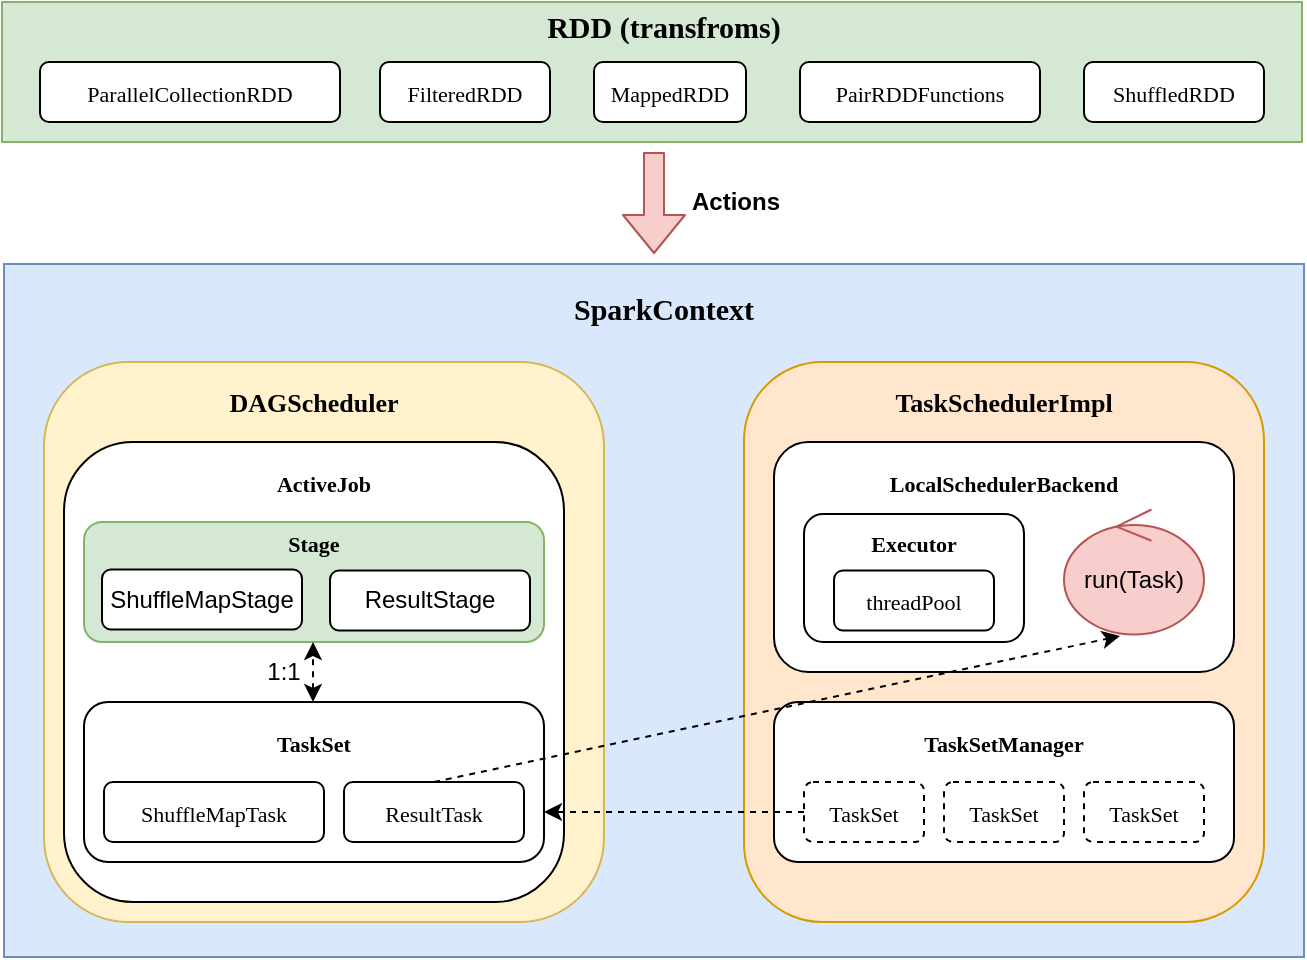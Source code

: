 <mxfile version="14.5.1" type="device" pages="2"><diagram id="UfkkNMlM3hltu87jZCfK" name="Local"><mxGraphModel dx="1106" dy="761" grid="0" gridSize="10" guides="1" tooltips="1" connect="1" arrows="1" fold="1" page="1" pageScale="1" pageWidth="827" pageHeight="1169" math="0" shadow="0"><root><mxCell id="0"/><mxCell id="1" parent="0"/><mxCell id="DkjZ5upGbPbf-ZGwf63H-1" value="" style="rounded=0;whiteSpace=wrap;html=1;fillColor=#dae8fc;strokeColor=#6c8ebf;" parent="1" vertex="1"><mxGeometry x="90" y="211" width="650" height="346.5" as="geometry"/></mxCell><mxCell id="DkjZ5upGbPbf-ZGwf63H-13" value="" style="rounded=1;whiteSpace=wrap;html=1;fillColor=#ffe6cc;strokeColor=#d79b00;" parent="1" vertex="1"><mxGeometry x="460" y="260" width="260" height="280" as="geometry"/></mxCell><mxCell id="DkjZ5upGbPbf-ZGwf63H-34" value="" style="rounded=1;whiteSpace=wrap;html=1;" parent="1" vertex="1"><mxGeometry x="475" y="300" width="230" height="115" as="geometry"/></mxCell><mxCell id="DkjZ5upGbPbf-ZGwf63H-2" value="" style="rounded=1;whiteSpace=wrap;html=1;fillColor=#fff2cc;strokeColor=#d6b656;" parent="1" vertex="1"><mxGeometry x="110" y="260" width="280" height="280" as="geometry"/></mxCell><mxCell id="DkjZ5upGbPbf-ZGwf63H-3" value="" style="rounded=1;whiteSpace=wrap;html=1;" parent="1" vertex="1"><mxGeometry x="120" y="300" width="250" height="230" as="geometry"/></mxCell><mxCell id="DkjZ5upGbPbf-ZGwf63H-4" value="&lt;p class=&quot;p1&quot; style=&quot;margin: 0px; font-stretch: normal; font-size: 13px; line-height: normal; font-family: menlo;&quot;&gt;&lt;span class=&quot;s1&quot; style=&quot;font-size: 13px;&quot;&gt;DAGScheduler&lt;/span&gt;&lt;/p&gt;" style="text;html=1;strokeColor=none;fillColor=none;align=center;verticalAlign=middle;whiteSpace=wrap;rounded=0;fontStyle=1;fontSize=13;" parent="1" vertex="1"><mxGeometry x="190" y="270" width="110" height="20" as="geometry"/></mxCell><mxCell id="DkjZ5upGbPbf-ZGwf63H-5" value="&lt;p class=&quot;p1&quot; style=&quot;margin: 0px ; font-stretch: normal ; font-size: 11px ; line-height: normal ; font-family: &amp;#34;menlo&amp;#34;&quot;&gt;&lt;span class=&quot;s1&quot;&gt;ActiveJob&lt;/span&gt;&lt;/p&gt;" style="text;html=1;strokeColor=none;fillColor=none;align=center;verticalAlign=middle;whiteSpace=wrap;rounded=0;fontStyle=1" parent="1" vertex="1"><mxGeometry x="195" y="310" width="110" height="20" as="geometry"/></mxCell><mxCell id="DkjZ5upGbPbf-ZGwf63H-6" value="" style="rounded=1;whiteSpace=wrap;html=1;fillColor=#d5e8d4;strokeColor=#82b366;" parent="1" vertex="1"><mxGeometry x="130" y="340" width="230" height="60" as="geometry"/></mxCell><mxCell id="DkjZ5upGbPbf-ZGwf63H-7" value="&lt;span&gt;ResultStage&lt;/span&gt;" style="rounded=1;whiteSpace=wrap;html=1;" parent="1" vertex="1"><mxGeometry x="253" y="364.25" width="100" height="30" as="geometry"/></mxCell><mxCell id="DkjZ5upGbPbf-ZGwf63H-9" value="" style="rounded=1;whiteSpace=wrap;html=1;" parent="1" vertex="1"><mxGeometry x="130" y="430" width="230" height="80" as="geometry"/></mxCell><mxCell id="DkjZ5upGbPbf-ZGwf63H-10" value="&lt;p class=&quot;p1&quot; style=&quot;margin: 0px ; font-stretch: normal ; font-size: 11px ; line-height: normal ; font-family: &amp;#34;menlo&amp;#34;&quot;&gt;&lt;span class=&quot;s1&quot;&gt;TaskSet&lt;/span&gt;&lt;/p&gt;" style="text;html=1;strokeColor=none;fillColor=none;align=center;verticalAlign=middle;whiteSpace=wrap;rounded=0;fontStyle=1" parent="1" vertex="1"><mxGeometry x="190" y="440" width="110" height="20" as="geometry"/></mxCell><mxCell id="DkjZ5upGbPbf-ZGwf63H-11" value="&lt;p class=&quot;p1&quot; style=&quot;margin: 0px ; font-stretch: normal ; font-size: 11px ; line-height: normal ; font-family: &amp;#34;menlo&amp;#34;&quot;&gt;&lt;span class=&quot;s1&quot;&gt;ShuffleMapTask&lt;/span&gt;&lt;/p&gt;" style="rounded=1;whiteSpace=wrap;html=1;" parent="1" vertex="1"><mxGeometry x="140" y="470" width="110" height="30" as="geometry"/></mxCell><mxCell id="DkjZ5upGbPbf-ZGwf63H-12" value="&lt;p class=&quot;p1&quot; style=&quot;margin: 0px ; font-stretch: normal ; font-size: 11px ; line-height: normal ; font-family: &amp;#34;menlo&amp;#34;&quot;&gt;&lt;span class=&quot;s1&quot;&gt;ResultTask&lt;/span&gt;&lt;/p&gt;" style="rounded=1;whiteSpace=wrap;html=1;" parent="1" vertex="1"><mxGeometry x="260" y="470" width="90" height="30" as="geometry"/></mxCell><mxCell id="DkjZ5upGbPbf-ZGwf63H-14" value="&lt;p class=&quot;p1&quot; style=&quot;margin: 0px; font-stretch: normal; font-size: 13px; line-height: normal; font-family: menlo;&quot;&gt;&lt;span class=&quot;s1&quot; style=&quot;font-size: 13px;&quot;&gt;TaskSchedulerImpl&lt;/span&gt;&lt;/p&gt;" style="text;html=1;strokeColor=none;fillColor=none;align=center;verticalAlign=middle;whiteSpace=wrap;rounded=0;fontStyle=1;fontSize=13;" parent="1" vertex="1"><mxGeometry x="535" y="270" width="110" height="20" as="geometry"/></mxCell><mxCell id="DkjZ5upGbPbf-ZGwf63H-15" value="" style="rounded=1;whiteSpace=wrap;html=1;" parent="1" vertex="1"><mxGeometry x="475" y="430" width="230" height="80" as="geometry"/></mxCell><mxCell id="DkjZ5upGbPbf-ZGwf63H-18" value="&lt;p class=&quot;p1&quot; style=&quot;margin: 0px ; font-stretch: normal ; font-size: 11px ; line-height: normal ; font-family: &amp;#34;menlo&amp;#34;&quot;&gt;&lt;span class=&quot;s1&quot;&gt;TaskSet&lt;/span&gt;&lt;/p&gt;" style="rounded=1;whiteSpace=wrap;html=1;dashed=1;" parent="1" vertex="1"><mxGeometry x="490" y="470" width="60" height="30" as="geometry"/></mxCell><mxCell id="DkjZ5upGbPbf-ZGwf63H-20" value="&lt;p class=&quot;p1&quot; style=&quot;margin: 0px ; font-stretch: normal ; font-size: 11px ; line-height: normal ; font-family: &amp;#34;menlo&amp;#34;&quot;&gt;&lt;span class=&quot;s1&quot;&gt;TaskSet&lt;/span&gt;&lt;/p&gt;" style="rounded=1;whiteSpace=wrap;html=1;dashed=1;" parent="1" vertex="1"><mxGeometry x="560" y="470" width="60" height="30" as="geometry"/></mxCell><mxCell id="DkjZ5upGbPbf-ZGwf63H-21" value="&lt;p class=&quot;p1&quot; style=&quot;margin: 0px ; font-stretch: normal ; font-size: 11px ; line-height: normal ; font-family: &amp;#34;menlo&amp;#34;&quot;&gt;&lt;span class=&quot;s1&quot;&gt;TaskSet&lt;/span&gt;&lt;/p&gt;" style="rounded=1;whiteSpace=wrap;html=1;dashed=1;" parent="1" vertex="1"><mxGeometry x="630" y="470" width="60" height="30" as="geometry"/></mxCell><mxCell id="DkjZ5upGbPbf-ZGwf63H-22" value="&lt;p class=&quot;p1&quot; style=&quot;margin: 0px ; font-stretch: normal ; font-size: 11px ; line-height: normal ; font-family: &amp;quot;menlo&amp;quot;&quot;&gt;&lt;span style=&quot;font-family: menlo;&quot;&gt;TaskSetManager&lt;/span&gt;&lt;/p&gt;" style="text;html=1;strokeColor=none;fillColor=none;align=center;verticalAlign=middle;whiteSpace=wrap;rounded=0;fontStyle=1" parent="1" vertex="1"><mxGeometry x="535" y="440" width="110" height="20" as="geometry"/></mxCell><mxCell id="DkjZ5upGbPbf-ZGwf63H-25" value="&lt;p class=&quot;p1&quot; style=&quot;margin: 0px ; font-stretch: normal ; font-size: 11px ; line-height: normal ; font-family: &amp;#34;menlo&amp;#34;&quot;&gt;&lt;span class=&quot;s1&quot;&gt;LocalSchedulerBackend&lt;/span&gt;&lt;/p&gt;" style="text;html=1;strokeColor=none;fillColor=none;align=center;verticalAlign=middle;whiteSpace=wrap;rounded=0;fontStyle=1" parent="1" vertex="1"><mxGeometry x="535" y="310" width="110" height="20" as="geometry"/></mxCell><mxCell id="DkjZ5upGbPbf-ZGwf63H-27" value="" style="rounded=1;whiteSpace=wrap;html=1;" parent="1" vertex="1"><mxGeometry x="490" y="336" width="110" height="64" as="geometry"/></mxCell><mxCell id="DkjZ5upGbPbf-ZGwf63H-28" value="&lt;p class=&quot;p1&quot; style=&quot;margin: 0px ; font-stretch: normal ; font-size: 11px ; line-height: normal ; font-family: &amp;quot;menlo&amp;quot;&quot;&gt;&lt;span style=&quot;&quot;&gt;Executor&lt;/span&gt;&lt;br&gt;&lt;/p&gt;" style="text;html=1;strokeColor=none;fillColor=none;align=center;verticalAlign=middle;whiteSpace=wrap;rounded=0;fontStyle=1" parent="1" vertex="1"><mxGeometry x="490" y="340" width="110" height="20" as="geometry"/></mxCell><mxCell id="DkjZ5upGbPbf-ZGwf63H-29" value="&lt;p class=&quot;p1&quot; style=&quot;margin: 0px ; font-stretch: normal ; font-size: 11px ; line-height: normal ; font-family: &amp;#34;menlo&amp;#34;&quot;&gt;&lt;span class=&quot;s1&quot;&gt;threadPool&lt;/span&gt;&lt;/p&gt;" style="rounded=1;whiteSpace=wrap;html=1;" parent="1" vertex="1"><mxGeometry x="505" y="364.25" width="80" height="30" as="geometry"/></mxCell><mxCell id="DkjZ5upGbPbf-ZGwf63H-32" value="run(Task)" style="ellipse;shape=umlControl;whiteSpace=wrap;html=1;fillColor=#f8cecc;strokeColor=#b85450;" parent="1" vertex="1"><mxGeometry x="620" y="333.75" width="70" height="62.5" as="geometry"/></mxCell><mxCell id="DkjZ5upGbPbf-ZGwf63H-35" value="" style="endArrow=classic;html=1;exitX=0;exitY=0.5;exitDx=0;exitDy=0;dashed=1;" parent="1" source="DkjZ5upGbPbf-ZGwf63H-18" edge="1"><mxGeometry width="50" height="50" relative="1" as="geometry"><mxPoint x="425" y="610" as="sourcePoint"/><mxPoint x="360" y="485" as="targetPoint"/></mxGeometry></mxCell><mxCell id="DkjZ5upGbPbf-ZGwf63H-36" value="" style="endArrow=classic;html=1;exitX=0.5;exitY=0;exitDx=0;exitDy=0;entryX=0.4;entryY=1.012;entryDx=0;entryDy=0;entryPerimeter=0;dashed=1;" parent="1" source="DkjZ5upGbPbf-ZGwf63H-12" target="DkjZ5upGbPbf-ZGwf63H-32" edge="1"><mxGeometry width="50" height="50" relative="1" as="geometry"><mxPoint x="470" y="430" as="sourcePoint"/><mxPoint x="520" y="380" as="targetPoint"/></mxGeometry></mxCell><mxCell id="DkjZ5upGbPbf-ZGwf63H-37" value="&lt;p class=&quot;p1&quot; style=&quot;margin: 0px; font-stretch: normal; font-size: 15px; line-height: normal; font-family: menlo;&quot;&gt;&lt;span class=&quot;s1&quot; style=&quot;font-size: 15px;&quot;&gt;SparkContext&lt;/span&gt;&lt;/p&gt;" style="text;html=1;strokeColor=none;fillColor=none;align=center;verticalAlign=middle;whiteSpace=wrap;rounded=0;fontStyle=1;fontSize=15;" parent="1" vertex="1"><mxGeometry x="365" y="224" width="110" height="20" as="geometry"/></mxCell><mxCell id="DkjZ5upGbPbf-ZGwf63H-38" value="&lt;p class=&quot;p1&quot; style=&quot;margin: 0px ; font-stretch: normal ; font-size: 11px ; line-height: normal ; font-family: &amp;#34;menlo&amp;#34;&quot;&gt;&lt;span class=&quot;s1&quot;&gt;Stage&lt;/span&gt;&lt;/p&gt;" style="text;html=1;strokeColor=none;fillColor=none;align=center;verticalAlign=middle;whiteSpace=wrap;rounded=0;fontStyle=1" parent="1" vertex="1"><mxGeometry x="190" y="340" width="110" height="20" as="geometry"/></mxCell><mxCell id="DkjZ5upGbPbf-ZGwf63H-40" value="ShuffleMapStage" style="rounded=1;whiteSpace=wrap;html=1;" parent="1" vertex="1"><mxGeometry x="139" y="363.75" width="100" height="30" as="geometry"/></mxCell><mxCell id="DkjZ5upGbPbf-ZGwf63H-46" value="" style="endArrow=classic;startArrow=classic;html=1;dashed=1;" parent="1" edge="1"><mxGeometry width="50" height="50" relative="1" as="geometry"><mxPoint x="244.5" y="430" as="sourcePoint"/><mxPoint x="244.5" y="400" as="targetPoint"/></mxGeometry></mxCell><mxCell id="DkjZ5upGbPbf-ZGwf63H-48" value="1:1" style="text;html=1;strokeColor=none;fillColor=none;align=center;verticalAlign=middle;whiteSpace=wrap;rounded=0;" parent="1" vertex="1"><mxGeometry x="205" y="400" width="50" height="30" as="geometry"/></mxCell><mxCell id="DkjZ5upGbPbf-ZGwf63H-51" value="" style="rounded=0;whiteSpace=wrap;html=1;fillColor=#d5e8d4;strokeColor=#82b366;" parent="1" vertex="1"><mxGeometry x="89" y="80" width="650" height="70" as="geometry"/></mxCell><mxCell id="DkjZ5upGbPbf-ZGwf63H-52" value="&lt;p class=&quot;p1&quot; style=&quot;margin: 0px ; font-stretch: normal ; font-size: 11px ; line-height: normal ; font-family: &amp;#34;menlo&amp;#34;&quot;&gt;&lt;span class=&quot;s1&quot;&gt;ParallelCollectionRDD&lt;/span&gt;&lt;/p&gt;" style="rounded=1;whiteSpace=wrap;html=1;" parent="1" vertex="1"><mxGeometry x="108" y="110" width="150" height="30" as="geometry"/></mxCell><mxCell id="DkjZ5upGbPbf-ZGwf63H-53" value="&lt;p class=&quot;p1&quot; style=&quot;margin: 0px ; font-stretch: normal ; font-size: 11px ; line-height: normal ; font-family: &amp;#34;menlo&amp;#34;&quot;&gt;&lt;span class=&quot;s1&quot;&gt;MappedRDD&lt;/span&gt;&lt;/p&gt;" style="rounded=1;whiteSpace=wrap;html=1;" parent="1" vertex="1"><mxGeometry x="385" y="110" width="76" height="30" as="geometry"/></mxCell><mxCell id="DkjZ5upGbPbf-ZGwf63H-54" value="&lt;p class=&quot;p1&quot; style=&quot;margin: 0px ; font-stretch: normal ; font-size: 11px ; line-height: normal ; font-family: &amp;#34;menlo&amp;#34;&quot;&gt;&lt;span class=&quot;s1&quot;&gt;FilteredRDD&lt;/span&gt;&lt;/p&gt;" style="rounded=1;whiteSpace=wrap;html=1;" parent="1" vertex="1"><mxGeometry x="278" y="110" width="85" height="30" as="geometry"/></mxCell><mxCell id="DkjZ5upGbPbf-ZGwf63H-55" value="&lt;p class=&quot;p1&quot; style=&quot;margin: 0px ; font-stretch: normal ; font-size: 11px ; line-height: normal ; font-family: &amp;#34;menlo&amp;#34;&quot;&gt;&lt;span class=&quot;s1&quot;&gt;ShuffledRDD&lt;/span&gt;&lt;/p&gt;" style="rounded=1;whiteSpace=wrap;html=1;" parent="1" vertex="1"><mxGeometry x="630" y="110" width="90" height="30" as="geometry"/></mxCell><mxCell id="DkjZ5upGbPbf-ZGwf63H-56" value="&lt;p class=&quot;p1&quot; style=&quot;margin: 0px ; font-stretch: normal ; font-size: 11px ; line-height: normal ; font-family: &amp;#34;menlo&amp;#34;&quot;&gt;&lt;span class=&quot;s1&quot;&gt;PairRDDFunctions&lt;/span&gt;&lt;/p&gt;" style="rounded=1;whiteSpace=wrap;html=1;" parent="1" vertex="1"><mxGeometry x="488" y="110" width="120" height="30" as="geometry"/></mxCell><mxCell id="DkjZ5upGbPbf-ZGwf63H-57" value="&lt;p class=&quot;p1&quot; style=&quot;margin: 0px; font-stretch: normal; font-size: 15px; line-height: normal; font-family: menlo;&quot;&gt;&lt;span class=&quot;s1&quot; style=&quot;font-size: 15px;&quot;&gt;RDD (transfroms)&lt;/span&gt;&lt;/p&gt;" style="text;html=1;strokeColor=none;fillColor=none;align=center;verticalAlign=middle;whiteSpace=wrap;rounded=0;fontStyle=1;fontSize=15;" parent="1" vertex="1"><mxGeometry x="338" y="83" width="164" height="20" as="geometry"/></mxCell><mxCell id="DkjZ5upGbPbf-ZGwf63H-58" value="" style="shape=flexArrow;endArrow=classic;html=1;fillColor=#f8cecc;strokeColor=#b85450;" parent="1" edge="1"><mxGeometry width="50" height="50" relative="1" as="geometry"><mxPoint x="415" y="155" as="sourcePoint"/><mxPoint x="415" y="206" as="targetPoint"/></mxGeometry></mxCell><mxCell id="DkjZ5upGbPbf-ZGwf63H-59" value="Actions" style="text;html=1;strokeColor=none;fillColor=none;align=center;verticalAlign=middle;whiteSpace=wrap;rounded=0;fontStyle=1" parent="1" vertex="1"><mxGeometry x="436" y="170" width="40" height="20" as="geometry"/></mxCell></root></mxGraphModel></diagram><diagram id="E1yWMPJ9kIuXNfd3HuPu" name="Cluster"><mxGraphModel dx="1106" dy="761" grid="0" gridSize="10" guides="1" tooltips="1" connect="1" arrows="1" fold="1" page="0" pageScale="1" pageWidth="827" pageHeight="1169" math="0" shadow="0"><root><mxCell id="HiCUr0658naEr38dosLq-0"/><mxCell id="HiCUr0658naEr38dosLq-1" parent="HiCUr0658naEr38dosLq-0"/><mxCell id="HiCUr0658naEr38dosLq-42" value="" style="rounded=1;whiteSpace=wrap;html=1;fillColor=#dae8fc;strokeColor=#6c8ebf;" vertex="1" parent="HiCUr0658naEr38dosLq-1"><mxGeometry x="801" y="403.5" width="230" height="154" as="geometry"/></mxCell><mxCell id="HiCUr0658naEr38dosLq-2" value="" style="rounded=0;whiteSpace=wrap;html=1;fillColor=#dae8fc;strokeColor=#6c8ebf;" vertex="1" parent="HiCUr0658naEr38dosLq-1"><mxGeometry x="90" y="211" width="650" height="346.5" as="geometry"/></mxCell><mxCell id="HiCUr0658naEr38dosLq-3" value="" style="rounded=1;whiteSpace=wrap;html=1;fillColor=#ffe6cc;strokeColor=#d79b00;" vertex="1" parent="HiCUr0658naEr38dosLq-1"><mxGeometry x="460" y="260" width="260" height="280" as="geometry"/></mxCell><mxCell id="HiCUr0658naEr38dosLq-4" value="" style="rounded=1;whiteSpace=wrap;html=1;" vertex="1" parent="HiCUr0658naEr38dosLq-1"><mxGeometry x="475" y="300" width="230" height="115" as="geometry"/></mxCell><mxCell id="HiCUr0658naEr38dosLq-5" value="" style="rounded=1;whiteSpace=wrap;html=1;fillColor=#fff2cc;strokeColor=#d6b656;" vertex="1" parent="HiCUr0658naEr38dosLq-1"><mxGeometry x="110" y="260" width="280" height="280" as="geometry"/></mxCell><mxCell id="HiCUr0658naEr38dosLq-6" value="" style="rounded=1;whiteSpace=wrap;html=1;" vertex="1" parent="HiCUr0658naEr38dosLq-1"><mxGeometry x="120" y="300" width="250" height="230" as="geometry"/></mxCell><mxCell id="HiCUr0658naEr38dosLq-7" value="&lt;p class=&quot;p1&quot; style=&quot;margin: 0px; font-stretch: normal; font-size: 13px; line-height: normal; font-family: menlo;&quot;&gt;&lt;span class=&quot;s1&quot; style=&quot;font-size: 13px;&quot;&gt;DAGScheduler&lt;/span&gt;&lt;/p&gt;" style="text;html=1;strokeColor=none;fillColor=none;align=center;verticalAlign=middle;whiteSpace=wrap;rounded=0;fontStyle=1;fontSize=13;" vertex="1" parent="HiCUr0658naEr38dosLq-1"><mxGeometry x="190" y="270" width="110" height="20" as="geometry"/></mxCell><mxCell id="HiCUr0658naEr38dosLq-8" value="&lt;p class=&quot;p1&quot; style=&quot;margin: 0px ; font-stretch: normal ; font-size: 11px ; line-height: normal ; font-family: &amp;#34;menlo&amp;#34;&quot;&gt;&lt;span class=&quot;s1&quot;&gt;ActiveJob&lt;/span&gt;&lt;/p&gt;" style="text;html=1;strokeColor=none;fillColor=none;align=center;verticalAlign=middle;whiteSpace=wrap;rounded=0;fontStyle=1" vertex="1" parent="HiCUr0658naEr38dosLq-1"><mxGeometry x="195" y="310" width="110" height="20" as="geometry"/></mxCell><mxCell id="HiCUr0658naEr38dosLq-9" value="" style="rounded=1;whiteSpace=wrap;html=1;fillColor=#d5e8d4;strokeColor=#82b366;" vertex="1" parent="HiCUr0658naEr38dosLq-1"><mxGeometry x="130" y="340" width="230" height="60" as="geometry"/></mxCell><mxCell id="HiCUr0658naEr38dosLq-10" value="&lt;span&gt;ResultStage&lt;/span&gt;" style="rounded=1;whiteSpace=wrap;html=1;" vertex="1" parent="HiCUr0658naEr38dosLq-1"><mxGeometry x="253" y="364.25" width="100" height="30" as="geometry"/></mxCell><mxCell id="HiCUr0658naEr38dosLq-11" value="" style="rounded=1;whiteSpace=wrap;html=1;" vertex="1" parent="HiCUr0658naEr38dosLq-1"><mxGeometry x="130" y="430" width="230" height="80" as="geometry"/></mxCell><mxCell id="HiCUr0658naEr38dosLq-12" value="&lt;p class=&quot;p1&quot; style=&quot;margin: 0px ; font-stretch: normal ; font-size: 11px ; line-height: normal ; font-family: &amp;#34;menlo&amp;#34;&quot;&gt;&lt;span class=&quot;s1&quot;&gt;TaskSet&lt;/span&gt;&lt;/p&gt;" style="text;html=1;strokeColor=none;fillColor=none;align=center;verticalAlign=middle;whiteSpace=wrap;rounded=0;fontStyle=1" vertex="1" parent="HiCUr0658naEr38dosLq-1"><mxGeometry x="190" y="440" width="110" height="20" as="geometry"/></mxCell><mxCell id="HiCUr0658naEr38dosLq-13" value="&lt;p class=&quot;p1&quot; style=&quot;margin: 0px ; font-stretch: normal ; font-size: 11px ; line-height: normal ; font-family: &amp;#34;menlo&amp;#34;&quot;&gt;&lt;span class=&quot;s1&quot;&gt;ShuffleMapTask&lt;/span&gt;&lt;/p&gt;" style="rounded=1;whiteSpace=wrap;html=1;" vertex="1" parent="HiCUr0658naEr38dosLq-1"><mxGeometry x="140" y="470" width="110" height="30" as="geometry"/></mxCell><mxCell id="HiCUr0658naEr38dosLq-14" value="&lt;p class=&quot;p1&quot; style=&quot;margin: 0px ; font-stretch: normal ; font-size: 11px ; line-height: normal ; font-family: &amp;#34;menlo&amp;#34;&quot;&gt;&lt;span class=&quot;s1&quot;&gt;ResultTask&lt;/span&gt;&lt;/p&gt;" style="rounded=1;whiteSpace=wrap;html=1;" vertex="1" parent="HiCUr0658naEr38dosLq-1"><mxGeometry x="260" y="470" width="90" height="30" as="geometry"/></mxCell><mxCell id="HiCUr0658naEr38dosLq-15" value="&lt;p class=&quot;p1&quot; style=&quot;margin: 0px; font-stretch: normal; font-size: 13px; line-height: normal; font-family: menlo;&quot;&gt;&lt;span class=&quot;s1&quot; style=&quot;font-size: 13px;&quot;&gt;TaskSchedulerImpl&lt;/span&gt;&lt;/p&gt;" style="text;html=1;strokeColor=none;fillColor=none;align=center;verticalAlign=middle;whiteSpace=wrap;rounded=0;fontStyle=1;fontSize=13;" vertex="1" parent="HiCUr0658naEr38dosLq-1"><mxGeometry x="535" y="270" width="110" height="20" as="geometry"/></mxCell><mxCell id="HiCUr0658naEr38dosLq-16" value="" style="rounded=1;whiteSpace=wrap;html=1;" vertex="1" parent="HiCUr0658naEr38dosLq-1"><mxGeometry x="475" y="430" width="230" height="80" as="geometry"/></mxCell><mxCell id="HiCUr0658naEr38dosLq-17" value="&lt;p class=&quot;p1&quot; style=&quot;margin: 0px ; font-stretch: normal ; font-size: 11px ; line-height: normal ; font-family: &amp;#34;menlo&amp;#34;&quot;&gt;&lt;span class=&quot;s1&quot;&gt;TaskSet&lt;/span&gt;&lt;/p&gt;" style="rounded=1;whiteSpace=wrap;html=1;dashed=1;" vertex="1" parent="HiCUr0658naEr38dosLq-1"><mxGeometry x="490" y="470" width="60" height="30" as="geometry"/></mxCell><mxCell id="HiCUr0658naEr38dosLq-18" value="&lt;p class=&quot;p1&quot; style=&quot;margin: 0px ; font-stretch: normal ; font-size: 11px ; line-height: normal ; font-family: &amp;#34;menlo&amp;#34;&quot;&gt;&lt;span class=&quot;s1&quot;&gt;TaskSet&lt;/span&gt;&lt;/p&gt;" style="rounded=1;whiteSpace=wrap;html=1;dashed=1;" vertex="1" parent="HiCUr0658naEr38dosLq-1"><mxGeometry x="560" y="470" width="60" height="30" as="geometry"/></mxCell><mxCell id="HiCUr0658naEr38dosLq-19" value="&lt;p class=&quot;p1&quot; style=&quot;margin: 0px ; font-stretch: normal ; font-size: 11px ; line-height: normal ; font-family: &amp;#34;menlo&amp;#34;&quot;&gt;&lt;span class=&quot;s1&quot;&gt;TaskSet&lt;/span&gt;&lt;/p&gt;" style="rounded=1;whiteSpace=wrap;html=1;dashed=1;" vertex="1" parent="HiCUr0658naEr38dosLq-1"><mxGeometry x="630" y="470" width="60" height="30" as="geometry"/></mxCell><mxCell id="HiCUr0658naEr38dosLq-20" value="&lt;p class=&quot;p1&quot; style=&quot;margin: 0px ; font-stretch: normal ; font-size: 11px ; line-height: normal ; font-family: &amp;quot;menlo&amp;quot;&quot;&gt;&lt;span style=&quot;font-family: menlo;&quot;&gt;TaskSetManager&lt;/span&gt;&lt;/p&gt;" style="text;html=1;strokeColor=none;fillColor=none;align=center;verticalAlign=middle;whiteSpace=wrap;rounded=0;fontStyle=1" vertex="1" parent="HiCUr0658naEr38dosLq-1"><mxGeometry x="535" y="440" width="110" height="20" as="geometry"/></mxCell><mxCell id="HiCUr0658naEr38dosLq-21" value="&lt;p class=&quot;p1&quot; style=&quot;margin: 0px ; font-stretch: normal ; font-size: 11px ; line-height: normal ; font-family: &amp;#34;menlo&amp;#34;&quot;&gt;&lt;span class=&quot;s1&quot;&gt;CoarseGrainedSchedulerBackend&lt;/span&gt;&lt;/p&gt;" style="text;html=1;strokeColor=none;fillColor=none;align=center;verticalAlign=middle;whiteSpace=wrap;rounded=0;fontStyle=1" vertex="1" parent="HiCUr0658naEr38dosLq-1"><mxGeometry x="535" y="310" width="110" height="20" as="geometry"/></mxCell><mxCell id="HiCUr0658naEr38dosLq-22" value="" style="rounded=1;whiteSpace=wrap;html=1;" vertex="1" parent="HiCUr0658naEr38dosLq-1"><mxGeometry x="816.75" y="440.75" width="110" height="54.25" as="geometry"/></mxCell><mxCell id="HiCUr0658naEr38dosLq-23" value="&lt;p class=&quot;p1&quot; style=&quot;margin: 0px ; font-stretch: normal ; font-size: 11px ; line-height: normal ; font-family: &amp;quot;menlo&amp;quot;&quot;&gt;&lt;span style=&quot;&quot;&gt;Executor&lt;/span&gt;&lt;br&gt;&lt;/p&gt;" style="text;html=1;strokeColor=none;fillColor=none;align=center;verticalAlign=middle;whiteSpace=wrap;rounded=0;fontStyle=1" vertex="1" parent="HiCUr0658naEr38dosLq-1"><mxGeometry x="815.75" y="440" width="110" height="20" as="geometry"/></mxCell><mxCell id="HiCUr0658naEr38dosLq-24" value="&lt;p class=&quot;p1&quot; style=&quot;margin: 0px ; font-stretch: normal ; font-size: 11px ; line-height: normal ; font-family: &amp;#34;menlo&amp;#34;&quot;&gt;&lt;span class=&quot;s1&quot;&gt;threadPool&lt;/span&gt;&lt;/p&gt;" style="rounded=1;whiteSpace=wrap;html=1;" vertex="1" parent="HiCUr0658naEr38dosLq-1"><mxGeometry x="831.75" y="461" width="80" height="30" as="geometry"/></mxCell><mxCell id="HiCUr0658naEr38dosLq-25" value="run(Task)" style="ellipse;shape=umlControl;whiteSpace=wrap;html=1;fillColor=#f8cecc;strokeColor=#b85450;" vertex="1" parent="HiCUr0658naEr38dosLq-1"><mxGeometry x="946.25" y="436" width="70" height="62.5" as="geometry"/></mxCell><mxCell id="HiCUr0658naEr38dosLq-26" value="" style="endArrow=classic;html=1;exitX=0;exitY=0.5;exitDx=0;exitDy=0;dashed=1;" edge="1" parent="HiCUr0658naEr38dosLq-1" source="HiCUr0658naEr38dosLq-17"><mxGeometry width="50" height="50" relative="1" as="geometry"><mxPoint x="425" y="610" as="sourcePoint"/><mxPoint x="360" y="485" as="targetPoint"/></mxGeometry></mxCell><mxCell id="HiCUr0658naEr38dosLq-27" value="" style="endArrow=classic;html=1;exitX=0.5;exitY=0;exitDx=0;exitDy=0;dashed=1;entryX=0;entryY=0.5;entryDx=0;entryDy=0;" edge="1" parent="HiCUr0658naEr38dosLq-1" source="HiCUr0658naEr38dosLq-14" target="HiCUr0658naEr38dosLq-4"><mxGeometry width="50" height="50" relative="1" as="geometry"><mxPoint x="470" y="430" as="sourcePoint"/><mxPoint x="520" y="380" as="targetPoint"/></mxGeometry></mxCell><mxCell id="HiCUr0658naEr38dosLq-28" value="&lt;p class=&quot;p1&quot; style=&quot;margin: 0px; font-stretch: normal; font-size: 15px; line-height: normal; font-family: menlo;&quot;&gt;&lt;span class=&quot;s1&quot; style=&quot;font-size: 15px;&quot;&gt;SparkContext&lt;/span&gt;&lt;/p&gt;" style="text;html=1;strokeColor=none;fillColor=none;align=center;verticalAlign=middle;whiteSpace=wrap;rounded=0;fontStyle=1;fontSize=15;" vertex="1" parent="HiCUr0658naEr38dosLq-1"><mxGeometry x="365" y="224" width="110" height="20" as="geometry"/></mxCell><mxCell id="HiCUr0658naEr38dosLq-29" value="&lt;p class=&quot;p1&quot; style=&quot;margin: 0px ; font-stretch: normal ; font-size: 11px ; line-height: normal ; font-family: &amp;#34;menlo&amp;#34;&quot;&gt;&lt;span class=&quot;s1&quot;&gt;Stage&lt;/span&gt;&lt;/p&gt;" style="text;html=1;strokeColor=none;fillColor=none;align=center;verticalAlign=middle;whiteSpace=wrap;rounded=0;fontStyle=1" vertex="1" parent="HiCUr0658naEr38dosLq-1"><mxGeometry x="190" y="340" width="110" height="20" as="geometry"/></mxCell><mxCell id="HiCUr0658naEr38dosLq-30" value="ShuffleMapStage" style="rounded=1;whiteSpace=wrap;html=1;" vertex="1" parent="HiCUr0658naEr38dosLq-1"><mxGeometry x="139" y="363.75" width="100" height="30" as="geometry"/></mxCell><mxCell id="HiCUr0658naEr38dosLq-31" value="" style="endArrow=classic;startArrow=classic;html=1;dashed=1;" edge="1" parent="HiCUr0658naEr38dosLq-1"><mxGeometry width="50" height="50" relative="1" as="geometry"><mxPoint x="244.5" y="430" as="sourcePoint"/><mxPoint x="244.5" y="400" as="targetPoint"/></mxGeometry></mxCell><mxCell id="HiCUr0658naEr38dosLq-32" value="1:1" style="text;html=1;strokeColor=none;fillColor=none;align=center;verticalAlign=middle;whiteSpace=wrap;rounded=0;" vertex="1" parent="HiCUr0658naEr38dosLq-1"><mxGeometry x="205" y="400" width="50" height="30" as="geometry"/></mxCell><mxCell id="HiCUr0658naEr38dosLq-33" value="" style="rounded=0;whiteSpace=wrap;html=1;fillColor=#d5e8d4;strokeColor=#82b366;" vertex="1" parent="HiCUr0658naEr38dosLq-1"><mxGeometry x="89" y="80" width="650" height="70" as="geometry"/></mxCell><mxCell id="HiCUr0658naEr38dosLq-34" value="&lt;p class=&quot;p1&quot; style=&quot;margin: 0px ; font-stretch: normal ; font-size: 11px ; line-height: normal ; font-family: &amp;#34;menlo&amp;#34;&quot;&gt;&lt;span class=&quot;s1&quot;&gt;ParallelCollectionRDD&lt;/span&gt;&lt;/p&gt;" style="rounded=1;whiteSpace=wrap;html=1;" vertex="1" parent="HiCUr0658naEr38dosLq-1"><mxGeometry x="108" y="110" width="150" height="30" as="geometry"/></mxCell><mxCell id="HiCUr0658naEr38dosLq-35" value="&lt;p class=&quot;p1&quot; style=&quot;margin: 0px ; font-stretch: normal ; font-size: 11px ; line-height: normal ; font-family: &amp;#34;menlo&amp;#34;&quot;&gt;&lt;span class=&quot;s1&quot;&gt;MappedRDD&lt;/span&gt;&lt;/p&gt;" style="rounded=1;whiteSpace=wrap;html=1;" vertex="1" parent="HiCUr0658naEr38dosLq-1"><mxGeometry x="385" y="110" width="76" height="30" as="geometry"/></mxCell><mxCell id="HiCUr0658naEr38dosLq-36" value="&lt;p class=&quot;p1&quot; style=&quot;margin: 0px ; font-stretch: normal ; font-size: 11px ; line-height: normal ; font-family: &amp;#34;menlo&amp;#34;&quot;&gt;&lt;span class=&quot;s1&quot;&gt;FilteredRDD&lt;/span&gt;&lt;/p&gt;" style="rounded=1;whiteSpace=wrap;html=1;" vertex="1" parent="HiCUr0658naEr38dosLq-1"><mxGeometry x="278" y="110" width="85" height="30" as="geometry"/></mxCell><mxCell id="HiCUr0658naEr38dosLq-37" value="&lt;p class=&quot;p1&quot; style=&quot;margin: 0px ; font-stretch: normal ; font-size: 11px ; line-height: normal ; font-family: &amp;#34;menlo&amp;#34;&quot;&gt;&lt;span class=&quot;s1&quot;&gt;ShuffledRDD&lt;/span&gt;&lt;/p&gt;" style="rounded=1;whiteSpace=wrap;html=1;" vertex="1" parent="HiCUr0658naEr38dosLq-1"><mxGeometry x="630" y="110" width="90" height="30" as="geometry"/></mxCell><mxCell id="HiCUr0658naEr38dosLq-38" value="&lt;p class=&quot;p1&quot; style=&quot;margin: 0px ; font-stretch: normal ; font-size: 11px ; line-height: normal ; font-family: &amp;#34;menlo&amp;#34;&quot;&gt;&lt;span class=&quot;s1&quot;&gt;PairRDDFunctions&lt;/span&gt;&lt;/p&gt;" style="rounded=1;whiteSpace=wrap;html=1;" vertex="1" parent="HiCUr0658naEr38dosLq-1"><mxGeometry x="488" y="110" width="120" height="30" as="geometry"/></mxCell><mxCell id="HiCUr0658naEr38dosLq-39" value="&lt;p class=&quot;p1&quot; style=&quot;margin: 0px; font-stretch: normal; font-size: 15px; line-height: normal; font-family: menlo;&quot;&gt;&lt;span class=&quot;s1&quot; style=&quot;font-size: 15px;&quot;&gt;RDD (transfroms)&lt;/span&gt;&lt;/p&gt;" style="text;html=1;strokeColor=none;fillColor=none;align=center;verticalAlign=middle;whiteSpace=wrap;rounded=0;fontStyle=1;fontSize=15;" vertex="1" parent="HiCUr0658naEr38dosLq-1"><mxGeometry x="338" y="83" width="164" height="20" as="geometry"/></mxCell><mxCell id="HiCUr0658naEr38dosLq-40" value="" style="shape=flexArrow;endArrow=classic;html=1;fillColor=#f8cecc;strokeColor=#b85450;" edge="1" parent="HiCUr0658naEr38dosLq-1"><mxGeometry width="50" height="50" relative="1" as="geometry"><mxPoint x="415" y="155" as="sourcePoint"/><mxPoint x="415" y="206" as="targetPoint"/></mxGeometry></mxCell><mxCell id="HiCUr0658naEr38dosLq-41" value="Actions" style="text;html=1;strokeColor=none;fillColor=none;align=center;verticalAlign=middle;whiteSpace=wrap;rounded=0;fontStyle=1" vertex="1" parent="HiCUr0658naEr38dosLq-1"><mxGeometry x="436" y="170" width="40" height="20" as="geometry"/></mxCell><mxCell id="HiCUr0658naEr38dosLq-45" value="&lt;p class=&quot;p1&quot; style=&quot;margin: 0px ; font-stretch: normal ; font-size: 11px ; line-height: normal ; font-family: &amp;#34;menlo&amp;#34;&quot;&gt;&lt;span class=&quot;s1&quot;&gt;CoarseGrainedExecutorBackend&lt;/span&gt;&lt;/p&gt;" style="text;html=1;strokeColor=none;fillColor=none;align=center;verticalAlign=middle;whiteSpace=wrap;rounded=0;fontStyle=1" vertex="1" parent="HiCUr0658naEr38dosLq-1"><mxGeometry x="862" y="413" width="110" height="20" as="geometry"/></mxCell><mxCell id="HiCUr0658naEr38dosLq-49" value="NettyRpcEnv" style="rounded=1;whiteSpace=wrap;html=1;fillColor=#d5e8d4;strokeColor=#82b366;" vertex="1" parent="HiCUr0658naEr38dosLq-1"><mxGeometry x="490" y="378" width="200.5" height="29.25" as="geometry"/></mxCell><mxCell id="HiCUr0658naEr38dosLq-50" value="DriverEndpoint" style="rounded=1;whiteSpace=wrap;html=1;" vertex="1" parent="HiCUr0658naEr38dosLq-1"><mxGeometry x="488" y="339.25" width="200.5" height="29.25" as="geometry"/></mxCell><mxCell id="HiCUr0658naEr38dosLq-51" value="NettyRpcEnv" style="rounded=1;whiteSpace=wrap;html=1;fillColor=#d5e8d4;strokeColor=#82b366;" vertex="1" parent="HiCUr0658naEr38dosLq-1"><mxGeometry x="817.75" y="513.25" width="200.5" height="29.25" as="geometry"/></mxCell><mxCell id="HiCUr0658naEr38dosLq-52" value="" style="rounded=1;whiteSpace=wrap;html=1;fillColor=#dae8fc;strokeColor=#6c8ebf;" vertex="1" parent="HiCUr0658naEr38dosLq-1"><mxGeometry x="801" y="211" width="230" height="154" as="geometry"/></mxCell><mxCell id="HiCUr0658naEr38dosLq-53" value="" style="rounded=1;whiteSpace=wrap;html=1;" vertex="1" parent="HiCUr0658naEr38dosLq-1"><mxGeometry x="816.75" y="248.25" width="110" height="54.25" as="geometry"/></mxCell><mxCell id="HiCUr0658naEr38dosLq-54" value="&lt;p class=&quot;p1&quot; style=&quot;margin: 0px ; font-stretch: normal ; font-size: 11px ; line-height: normal ; font-family: &amp;quot;menlo&amp;quot;&quot;&gt;&lt;span style=&quot;&quot;&gt;Executor&lt;/span&gt;&lt;br&gt;&lt;/p&gt;" style="text;html=1;strokeColor=none;fillColor=none;align=center;verticalAlign=middle;whiteSpace=wrap;rounded=0;fontStyle=1" vertex="1" parent="HiCUr0658naEr38dosLq-1"><mxGeometry x="815.75" y="247.5" width="110" height="20" as="geometry"/></mxCell><mxCell id="HiCUr0658naEr38dosLq-55" value="&lt;p class=&quot;p1&quot; style=&quot;margin: 0px ; font-stretch: normal ; font-size: 11px ; line-height: normal ; font-family: &amp;#34;menlo&amp;#34;&quot;&gt;&lt;span class=&quot;s1&quot;&gt;threadPool&lt;/span&gt;&lt;/p&gt;" style="rounded=1;whiteSpace=wrap;html=1;" vertex="1" parent="HiCUr0658naEr38dosLq-1"><mxGeometry x="831.75" y="268.5" width="80" height="30" as="geometry"/></mxCell><mxCell id="HiCUr0658naEr38dosLq-56" value="run(Task)" style="ellipse;shape=umlControl;whiteSpace=wrap;html=1;fillColor=#f8cecc;strokeColor=#b85450;" vertex="1" parent="HiCUr0658naEr38dosLq-1"><mxGeometry x="946.25" y="243.5" width="70" height="62.5" as="geometry"/></mxCell><mxCell id="HiCUr0658naEr38dosLq-57" value="&lt;p class=&quot;p1&quot; style=&quot;margin: 0px ; font-stretch: normal ; font-size: 11px ; line-height: normal ; font-family: &amp;#34;menlo&amp;#34;&quot;&gt;&lt;span class=&quot;s1&quot;&gt;CoarseGrainedExecutorBackend&lt;/span&gt;&lt;/p&gt;" style="text;html=1;strokeColor=none;fillColor=none;align=center;verticalAlign=middle;whiteSpace=wrap;rounded=0;fontStyle=1" vertex="1" parent="HiCUr0658naEr38dosLq-1"><mxGeometry x="862" y="220.5" width="110" height="20" as="geometry"/></mxCell><mxCell id="HiCUr0658naEr38dosLq-58" value="NettyRpcEnv" style="rounded=1;whiteSpace=wrap;html=1;fillColor=#d5e8d4;strokeColor=#82b366;" vertex="1" parent="HiCUr0658naEr38dosLq-1"><mxGeometry x="817.75" y="320.75" width="200.5" height="29.25" as="geometry"/></mxCell><mxCell id="HiCUr0658naEr38dosLq-60" value="" style="endArrow=classic;html=1;exitX=1;exitY=0.5;exitDx=0;exitDy=0;dashed=1;entryX=0;entryY=0.5;entryDx=0;entryDy=0;" edge="1" parent="HiCUr0658naEr38dosLq-1" source="HiCUr0658naEr38dosLq-50" target="HiCUr0658naEr38dosLq-52"><mxGeometry width="50" height="50" relative="1" as="geometry"><mxPoint x="802" y="162.5" as="sourcePoint"/><mxPoint x="972" y="50" as="targetPoint"/></mxGeometry></mxCell><mxCell id="HiCUr0658naEr38dosLq-61" value="" style="endArrow=classic;html=1;dashed=1;entryX=0;entryY=0.5;entryDx=0;entryDy=0;" edge="1" parent="HiCUr0658naEr38dosLq-1" target="HiCUr0658naEr38dosLq-42"><mxGeometry width="50" height="50" relative="1" as="geometry"><mxPoint x="690" y="360" as="sourcePoint"/><mxPoint x="792.5" y="374.88" as="targetPoint"/></mxGeometry></mxCell></root></mxGraphModel></diagram></mxfile>